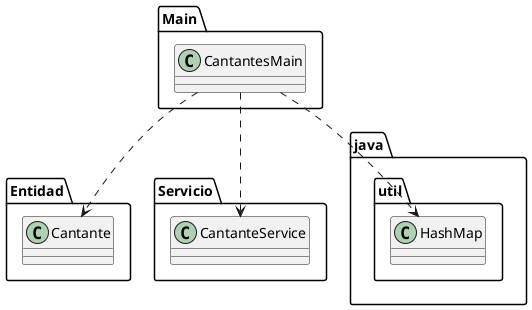 @startuml
class Entidad.Cantante
class Main.CantantesMain
class Servicio.CantanteService
class java.util.HashMap
Main.CantantesMain ..> Entidad.Cantante
Main.CantantesMain ..> Servicio.CantanteService
Main.CantantesMain ..> java.util.HashMap
@enduml